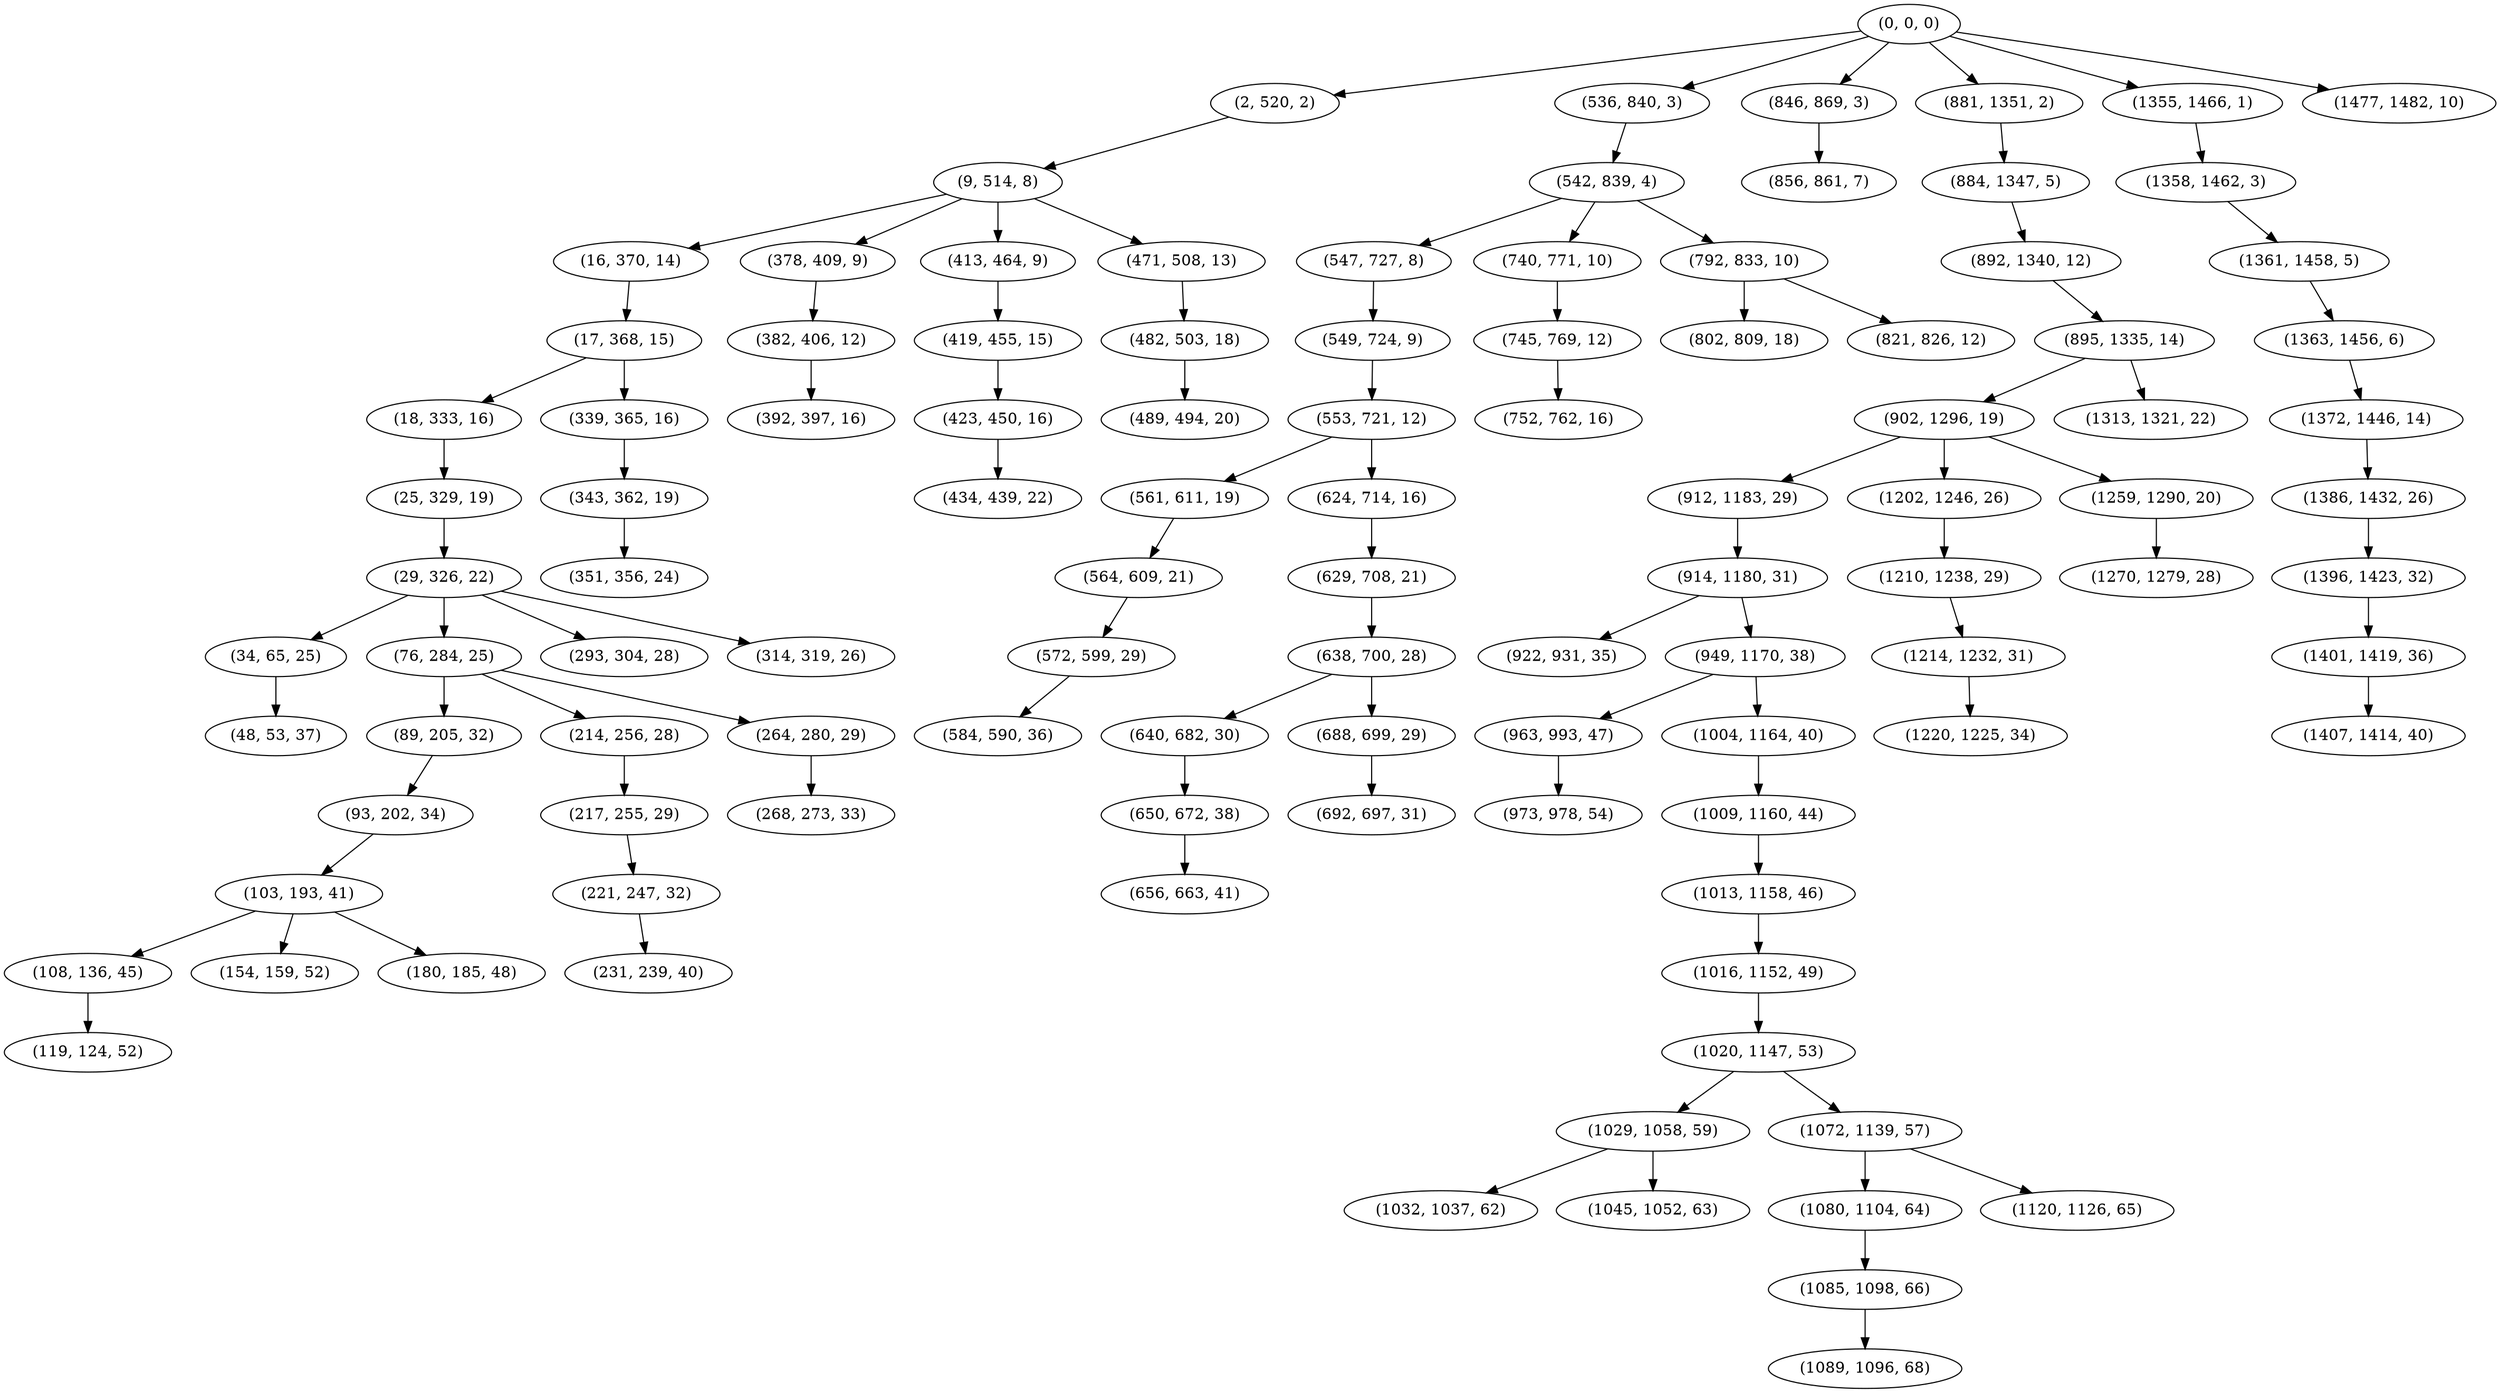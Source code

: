digraph tree {
    "(0, 0, 0)";
    "(2, 520, 2)";
    "(9, 514, 8)";
    "(16, 370, 14)";
    "(17, 368, 15)";
    "(18, 333, 16)";
    "(25, 329, 19)";
    "(29, 326, 22)";
    "(34, 65, 25)";
    "(48, 53, 37)";
    "(76, 284, 25)";
    "(89, 205, 32)";
    "(93, 202, 34)";
    "(103, 193, 41)";
    "(108, 136, 45)";
    "(119, 124, 52)";
    "(154, 159, 52)";
    "(180, 185, 48)";
    "(214, 256, 28)";
    "(217, 255, 29)";
    "(221, 247, 32)";
    "(231, 239, 40)";
    "(264, 280, 29)";
    "(268, 273, 33)";
    "(293, 304, 28)";
    "(314, 319, 26)";
    "(339, 365, 16)";
    "(343, 362, 19)";
    "(351, 356, 24)";
    "(378, 409, 9)";
    "(382, 406, 12)";
    "(392, 397, 16)";
    "(413, 464, 9)";
    "(419, 455, 15)";
    "(423, 450, 16)";
    "(434, 439, 22)";
    "(471, 508, 13)";
    "(482, 503, 18)";
    "(489, 494, 20)";
    "(536, 840, 3)";
    "(542, 839, 4)";
    "(547, 727, 8)";
    "(549, 724, 9)";
    "(553, 721, 12)";
    "(561, 611, 19)";
    "(564, 609, 21)";
    "(572, 599, 29)";
    "(584, 590, 36)";
    "(624, 714, 16)";
    "(629, 708, 21)";
    "(638, 700, 28)";
    "(640, 682, 30)";
    "(650, 672, 38)";
    "(656, 663, 41)";
    "(688, 699, 29)";
    "(692, 697, 31)";
    "(740, 771, 10)";
    "(745, 769, 12)";
    "(752, 762, 16)";
    "(792, 833, 10)";
    "(802, 809, 18)";
    "(821, 826, 12)";
    "(846, 869, 3)";
    "(856, 861, 7)";
    "(881, 1351, 2)";
    "(884, 1347, 5)";
    "(892, 1340, 12)";
    "(895, 1335, 14)";
    "(902, 1296, 19)";
    "(912, 1183, 29)";
    "(914, 1180, 31)";
    "(922, 931, 35)";
    "(949, 1170, 38)";
    "(963, 993, 47)";
    "(973, 978, 54)";
    "(1004, 1164, 40)";
    "(1009, 1160, 44)";
    "(1013, 1158, 46)";
    "(1016, 1152, 49)";
    "(1020, 1147, 53)";
    "(1029, 1058, 59)";
    "(1032, 1037, 62)";
    "(1045, 1052, 63)";
    "(1072, 1139, 57)";
    "(1080, 1104, 64)";
    "(1085, 1098, 66)";
    "(1089, 1096, 68)";
    "(1120, 1126, 65)";
    "(1202, 1246, 26)";
    "(1210, 1238, 29)";
    "(1214, 1232, 31)";
    "(1220, 1225, 34)";
    "(1259, 1290, 20)";
    "(1270, 1279, 28)";
    "(1313, 1321, 22)";
    "(1355, 1466, 1)";
    "(1358, 1462, 3)";
    "(1361, 1458, 5)";
    "(1363, 1456, 6)";
    "(1372, 1446, 14)";
    "(1386, 1432, 26)";
    "(1396, 1423, 32)";
    "(1401, 1419, 36)";
    "(1407, 1414, 40)";
    "(1477, 1482, 10)";
    "(0, 0, 0)" -> "(2, 520, 2)";
    "(0, 0, 0)" -> "(536, 840, 3)";
    "(0, 0, 0)" -> "(846, 869, 3)";
    "(0, 0, 0)" -> "(881, 1351, 2)";
    "(0, 0, 0)" -> "(1355, 1466, 1)";
    "(0, 0, 0)" -> "(1477, 1482, 10)";
    "(2, 520, 2)" -> "(9, 514, 8)";
    "(9, 514, 8)" -> "(16, 370, 14)";
    "(9, 514, 8)" -> "(378, 409, 9)";
    "(9, 514, 8)" -> "(413, 464, 9)";
    "(9, 514, 8)" -> "(471, 508, 13)";
    "(16, 370, 14)" -> "(17, 368, 15)";
    "(17, 368, 15)" -> "(18, 333, 16)";
    "(17, 368, 15)" -> "(339, 365, 16)";
    "(18, 333, 16)" -> "(25, 329, 19)";
    "(25, 329, 19)" -> "(29, 326, 22)";
    "(29, 326, 22)" -> "(34, 65, 25)";
    "(29, 326, 22)" -> "(76, 284, 25)";
    "(29, 326, 22)" -> "(293, 304, 28)";
    "(29, 326, 22)" -> "(314, 319, 26)";
    "(34, 65, 25)" -> "(48, 53, 37)";
    "(76, 284, 25)" -> "(89, 205, 32)";
    "(76, 284, 25)" -> "(214, 256, 28)";
    "(76, 284, 25)" -> "(264, 280, 29)";
    "(89, 205, 32)" -> "(93, 202, 34)";
    "(93, 202, 34)" -> "(103, 193, 41)";
    "(103, 193, 41)" -> "(108, 136, 45)";
    "(103, 193, 41)" -> "(154, 159, 52)";
    "(103, 193, 41)" -> "(180, 185, 48)";
    "(108, 136, 45)" -> "(119, 124, 52)";
    "(214, 256, 28)" -> "(217, 255, 29)";
    "(217, 255, 29)" -> "(221, 247, 32)";
    "(221, 247, 32)" -> "(231, 239, 40)";
    "(264, 280, 29)" -> "(268, 273, 33)";
    "(339, 365, 16)" -> "(343, 362, 19)";
    "(343, 362, 19)" -> "(351, 356, 24)";
    "(378, 409, 9)" -> "(382, 406, 12)";
    "(382, 406, 12)" -> "(392, 397, 16)";
    "(413, 464, 9)" -> "(419, 455, 15)";
    "(419, 455, 15)" -> "(423, 450, 16)";
    "(423, 450, 16)" -> "(434, 439, 22)";
    "(471, 508, 13)" -> "(482, 503, 18)";
    "(482, 503, 18)" -> "(489, 494, 20)";
    "(536, 840, 3)" -> "(542, 839, 4)";
    "(542, 839, 4)" -> "(547, 727, 8)";
    "(542, 839, 4)" -> "(740, 771, 10)";
    "(542, 839, 4)" -> "(792, 833, 10)";
    "(547, 727, 8)" -> "(549, 724, 9)";
    "(549, 724, 9)" -> "(553, 721, 12)";
    "(553, 721, 12)" -> "(561, 611, 19)";
    "(553, 721, 12)" -> "(624, 714, 16)";
    "(561, 611, 19)" -> "(564, 609, 21)";
    "(564, 609, 21)" -> "(572, 599, 29)";
    "(572, 599, 29)" -> "(584, 590, 36)";
    "(624, 714, 16)" -> "(629, 708, 21)";
    "(629, 708, 21)" -> "(638, 700, 28)";
    "(638, 700, 28)" -> "(640, 682, 30)";
    "(638, 700, 28)" -> "(688, 699, 29)";
    "(640, 682, 30)" -> "(650, 672, 38)";
    "(650, 672, 38)" -> "(656, 663, 41)";
    "(688, 699, 29)" -> "(692, 697, 31)";
    "(740, 771, 10)" -> "(745, 769, 12)";
    "(745, 769, 12)" -> "(752, 762, 16)";
    "(792, 833, 10)" -> "(802, 809, 18)";
    "(792, 833, 10)" -> "(821, 826, 12)";
    "(846, 869, 3)" -> "(856, 861, 7)";
    "(881, 1351, 2)" -> "(884, 1347, 5)";
    "(884, 1347, 5)" -> "(892, 1340, 12)";
    "(892, 1340, 12)" -> "(895, 1335, 14)";
    "(895, 1335, 14)" -> "(902, 1296, 19)";
    "(895, 1335, 14)" -> "(1313, 1321, 22)";
    "(902, 1296, 19)" -> "(912, 1183, 29)";
    "(902, 1296, 19)" -> "(1202, 1246, 26)";
    "(902, 1296, 19)" -> "(1259, 1290, 20)";
    "(912, 1183, 29)" -> "(914, 1180, 31)";
    "(914, 1180, 31)" -> "(922, 931, 35)";
    "(914, 1180, 31)" -> "(949, 1170, 38)";
    "(949, 1170, 38)" -> "(963, 993, 47)";
    "(949, 1170, 38)" -> "(1004, 1164, 40)";
    "(963, 993, 47)" -> "(973, 978, 54)";
    "(1004, 1164, 40)" -> "(1009, 1160, 44)";
    "(1009, 1160, 44)" -> "(1013, 1158, 46)";
    "(1013, 1158, 46)" -> "(1016, 1152, 49)";
    "(1016, 1152, 49)" -> "(1020, 1147, 53)";
    "(1020, 1147, 53)" -> "(1029, 1058, 59)";
    "(1020, 1147, 53)" -> "(1072, 1139, 57)";
    "(1029, 1058, 59)" -> "(1032, 1037, 62)";
    "(1029, 1058, 59)" -> "(1045, 1052, 63)";
    "(1072, 1139, 57)" -> "(1080, 1104, 64)";
    "(1072, 1139, 57)" -> "(1120, 1126, 65)";
    "(1080, 1104, 64)" -> "(1085, 1098, 66)";
    "(1085, 1098, 66)" -> "(1089, 1096, 68)";
    "(1202, 1246, 26)" -> "(1210, 1238, 29)";
    "(1210, 1238, 29)" -> "(1214, 1232, 31)";
    "(1214, 1232, 31)" -> "(1220, 1225, 34)";
    "(1259, 1290, 20)" -> "(1270, 1279, 28)";
    "(1355, 1466, 1)" -> "(1358, 1462, 3)";
    "(1358, 1462, 3)" -> "(1361, 1458, 5)";
    "(1361, 1458, 5)" -> "(1363, 1456, 6)";
    "(1363, 1456, 6)" -> "(1372, 1446, 14)";
    "(1372, 1446, 14)" -> "(1386, 1432, 26)";
    "(1386, 1432, 26)" -> "(1396, 1423, 32)";
    "(1396, 1423, 32)" -> "(1401, 1419, 36)";
    "(1401, 1419, 36)" -> "(1407, 1414, 40)";
}
